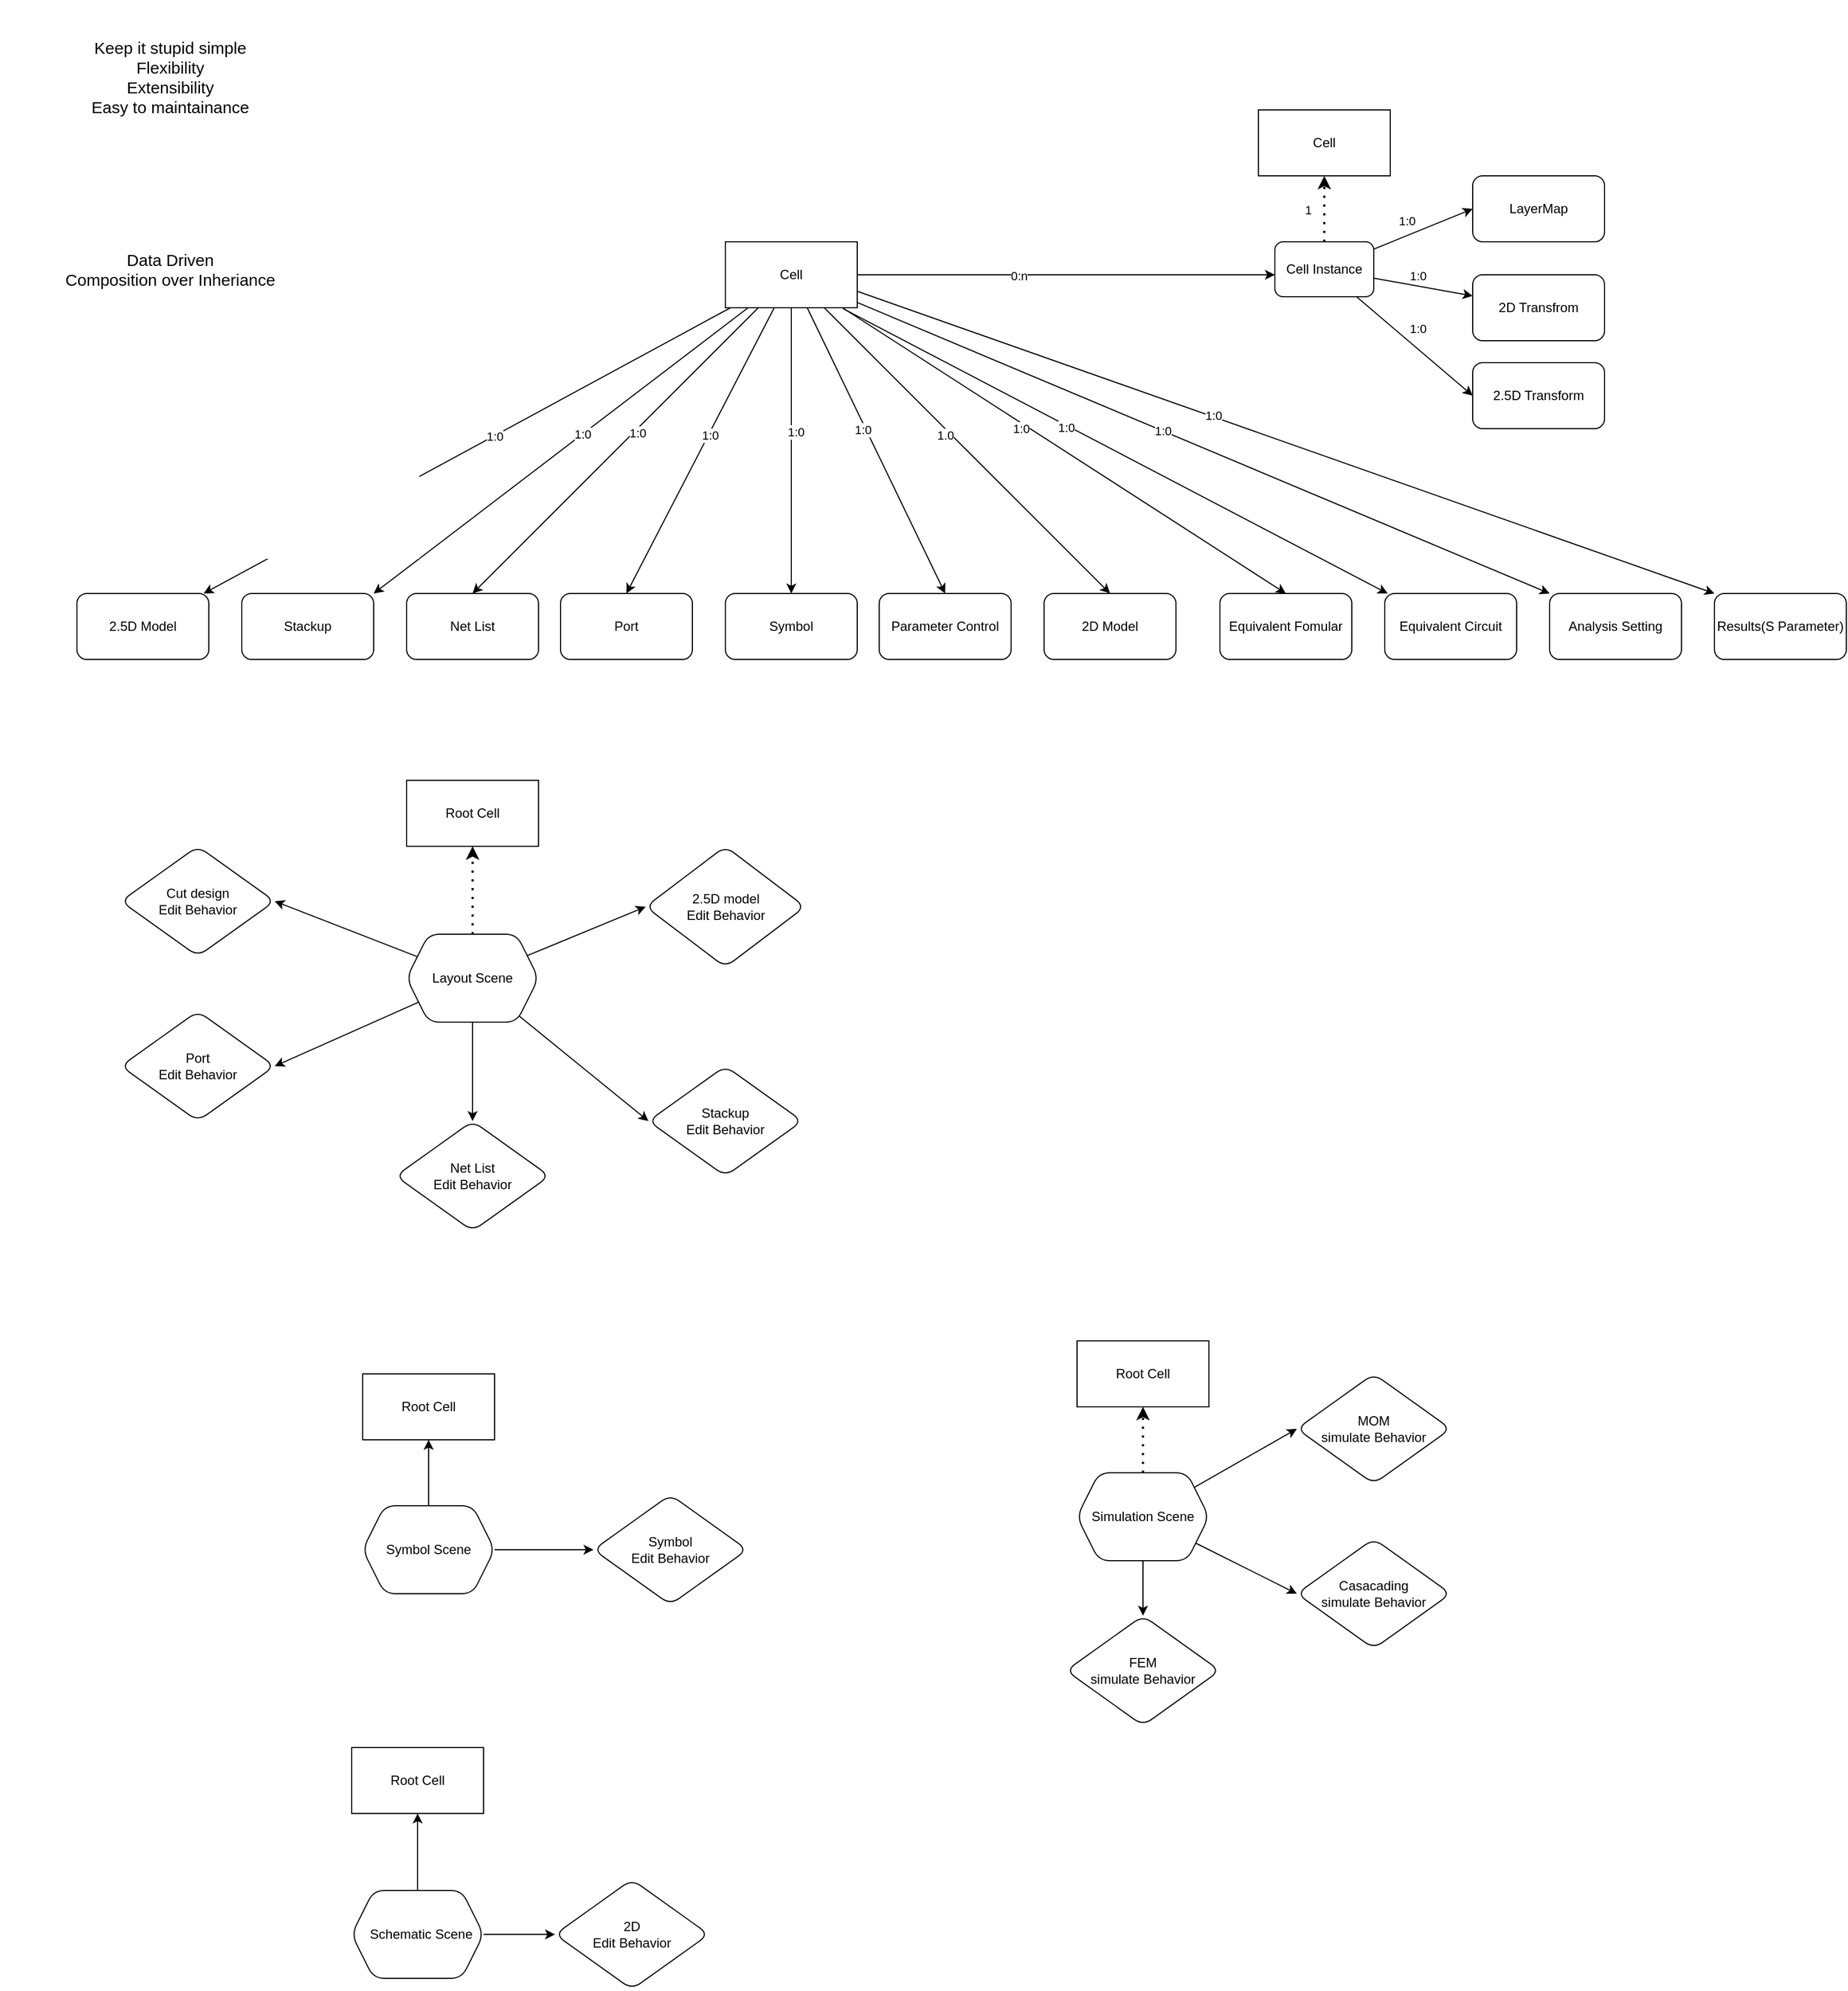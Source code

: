 <mxfile version="14.8.5" type="github">
  <diagram id="R2lEEEUBdFMjLlhIrx00" name="Page-1">
    <mxGraphModel dx="1550" dy="844" grid="1" gridSize="10" guides="1" tooltips="1" connect="1" arrows="1" fold="1" page="1" pageScale="1" pageWidth="850" pageHeight="1100" math="0" shadow="0" extFonts="Permanent Marker^https://fonts.googleapis.com/css?family=Permanent+Marker">
      <root>
        <mxCell id="0" />
        <mxCell id="1" parent="0" />
        <object label="" id="II4heR-R-PHSKxjckNO7-7">
          <mxCell style="edgeStyle=none;rounded=0;orthogonalLoop=1;jettySize=auto;html=1;" edge="1" parent="1" source="II4heR-R-PHSKxjckNO7-5" target="II4heR-R-PHSKxjckNO7-6">
            <mxGeometry relative="1" as="geometry">
              <Array as="points" />
            </mxGeometry>
          </mxCell>
        </object>
        <mxCell id="II4heR-R-PHSKxjckNO7-26" value="1:0" style="edgeLabel;html=1;align=center;verticalAlign=middle;resizable=0;points=[];" vertex="1" connectable="0" parent="II4heR-R-PHSKxjckNO7-7">
          <mxGeometry x="-0.105" relative="1" as="geometry">
            <mxPoint as="offset" />
          </mxGeometry>
        </mxCell>
        <mxCell id="II4heR-R-PHSKxjckNO7-17" style="edgeStyle=none;rounded=0;orthogonalLoop=1;jettySize=auto;html=1;entryX=1;entryY=0;entryDx=0;entryDy=0;" edge="1" parent="1" source="II4heR-R-PHSKxjckNO7-5" target="II4heR-R-PHSKxjckNO7-8">
          <mxGeometry relative="1" as="geometry" />
        </mxCell>
        <mxCell id="II4heR-R-PHSKxjckNO7-27" value="1:0" style="edgeLabel;html=1;align=center;verticalAlign=middle;resizable=0;points=[];" vertex="1" connectable="0" parent="II4heR-R-PHSKxjckNO7-17">
          <mxGeometry x="-0.115" relative="1" as="geometry">
            <mxPoint as="offset" />
          </mxGeometry>
        </mxCell>
        <mxCell id="II4heR-R-PHSKxjckNO7-18" style="edgeStyle=none;rounded=0;orthogonalLoop=1;jettySize=auto;html=1;entryX=0.5;entryY=0;entryDx=0;entryDy=0;" edge="1" parent="1" source="II4heR-R-PHSKxjckNO7-5" target="II4heR-R-PHSKxjckNO7-9">
          <mxGeometry relative="1" as="geometry" />
        </mxCell>
        <mxCell id="II4heR-R-PHSKxjckNO7-28" value="1:0" style="edgeLabel;html=1;align=center;verticalAlign=middle;resizable=0;points=[];" vertex="1" connectable="0" parent="II4heR-R-PHSKxjckNO7-18">
          <mxGeometry x="-0.138" y="3" relative="1" as="geometry">
            <mxPoint as="offset" />
          </mxGeometry>
        </mxCell>
        <mxCell id="II4heR-R-PHSKxjckNO7-19" style="edgeStyle=none;rounded=0;orthogonalLoop=1;jettySize=auto;html=1;entryX=0.5;entryY=0;entryDx=0;entryDy=0;" edge="1" parent="1" source="II4heR-R-PHSKxjckNO7-5" target="II4heR-R-PHSKxjckNO7-10">
          <mxGeometry relative="1" as="geometry" />
        </mxCell>
        <mxCell id="II4heR-R-PHSKxjckNO7-29" value="1:0" style="edgeLabel;html=1;align=center;verticalAlign=middle;resizable=0;points=[];" vertex="1" connectable="0" parent="II4heR-R-PHSKxjckNO7-19">
          <mxGeometry x="-0.111" y="1" relative="1" as="geometry">
            <mxPoint as="offset" />
          </mxGeometry>
        </mxCell>
        <mxCell id="II4heR-R-PHSKxjckNO7-20" style="edgeStyle=none;rounded=0;orthogonalLoop=1;jettySize=auto;html=1;entryX=0.5;entryY=0;entryDx=0;entryDy=0;" edge="1" parent="1" source="II4heR-R-PHSKxjckNO7-5" target="II4heR-R-PHSKxjckNO7-11">
          <mxGeometry relative="1" as="geometry" />
        </mxCell>
        <mxCell id="II4heR-R-PHSKxjckNO7-30" value="1:0" style="edgeLabel;html=1;align=center;verticalAlign=middle;resizable=0;points=[];" vertex="1" connectable="0" parent="II4heR-R-PHSKxjckNO7-20">
          <mxGeometry x="-0.129" y="4" relative="1" as="geometry">
            <mxPoint as="offset" />
          </mxGeometry>
        </mxCell>
        <mxCell id="II4heR-R-PHSKxjckNO7-21" style="edgeStyle=none;rounded=0;orthogonalLoop=1;jettySize=auto;html=1;entryX=0.5;entryY=0;entryDx=0;entryDy=0;" edge="1" parent="1" source="II4heR-R-PHSKxjckNO7-5" target="II4heR-R-PHSKxjckNO7-12">
          <mxGeometry relative="1" as="geometry" />
        </mxCell>
        <mxCell id="II4heR-R-PHSKxjckNO7-31" value="1:0" style="edgeLabel;html=1;align=center;verticalAlign=middle;resizable=0;points=[];" vertex="1" connectable="0" parent="II4heR-R-PHSKxjckNO7-21">
          <mxGeometry x="-0.154" y="-3" relative="1" as="geometry">
            <mxPoint as="offset" />
          </mxGeometry>
        </mxCell>
        <mxCell id="II4heR-R-PHSKxjckNO7-22" style="edgeStyle=none;rounded=0;orthogonalLoop=1;jettySize=auto;html=1;entryX=0.5;entryY=0;entryDx=0;entryDy=0;" edge="1" parent="1" source="II4heR-R-PHSKxjckNO7-5" target="II4heR-R-PHSKxjckNO7-14">
          <mxGeometry relative="1" as="geometry" />
        </mxCell>
        <mxCell id="II4heR-R-PHSKxjckNO7-32" value="1:0" style="edgeLabel;html=1;align=center;verticalAlign=middle;resizable=0;points=[];" vertex="1" connectable="0" parent="II4heR-R-PHSKxjckNO7-22">
          <mxGeometry x="-0.204" y="-3" relative="1" as="geometry">
            <mxPoint x="3" y="4" as="offset" />
          </mxGeometry>
        </mxCell>
        <mxCell id="II4heR-R-PHSKxjckNO7-23" style="edgeStyle=none;rounded=0;orthogonalLoop=1;jettySize=auto;html=1;exitX=0.893;exitY=1.013;exitDx=0;exitDy=0;exitPerimeter=0;" edge="1" parent="1" source="II4heR-R-PHSKxjckNO7-5" target="II4heR-R-PHSKxjckNO7-15">
          <mxGeometry relative="1" as="geometry" />
        </mxCell>
        <mxCell id="II4heR-R-PHSKxjckNO7-33" value="1:0" style="edgeLabel;html=1;align=center;verticalAlign=middle;resizable=0;points=[];" vertex="1" connectable="0" parent="II4heR-R-PHSKxjckNO7-23">
          <mxGeometry x="-0.177" y="-2" relative="1" as="geometry">
            <mxPoint as="offset" />
          </mxGeometry>
        </mxCell>
        <mxCell id="II4heR-R-PHSKxjckNO7-24" style="edgeStyle=none;rounded=0;orthogonalLoop=1;jettySize=auto;html=1;entryX=0;entryY=0;entryDx=0;entryDy=0;exitX=1;exitY=0.75;exitDx=0;exitDy=0;" edge="1" parent="1" source="II4heR-R-PHSKxjckNO7-5" target="II4heR-R-PHSKxjckNO7-16">
          <mxGeometry relative="1" as="geometry" />
        </mxCell>
        <mxCell id="II4heR-R-PHSKxjckNO7-34" value="1:0" style="edgeLabel;html=1;align=center;verticalAlign=middle;resizable=0;points=[];" vertex="1" connectable="0" parent="II4heR-R-PHSKxjckNO7-24">
          <mxGeometry x="-0.163" y="3" relative="1" as="geometry">
            <mxPoint x="-4" y="1" as="offset" />
          </mxGeometry>
        </mxCell>
        <mxCell id="II4heR-R-PHSKxjckNO7-25" style="edgeStyle=none;rounded=0;orthogonalLoop=1;jettySize=auto;html=1;" edge="1" parent="1" source="II4heR-R-PHSKxjckNO7-5">
          <mxGeometry relative="1" as="geometry">
            <mxPoint x="1190" y="260" as="targetPoint" />
            <Array as="points">
              <mxPoint x="920" y="260" />
            </Array>
          </mxGeometry>
        </mxCell>
        <mxCell id="II4heR-R-PHSKxjckNO7-35" value="0:n" style="edgeLabel;html=1;align=center;verticalAlign=middle;resizable=0;points=[];" vertex="1" connectable="0" parent="II4heR-R-PHSKxjckNO7-25">
          <mxGeometry x="-0.229" y="-1" relative="1" as="geometry">
            <mxPoint as="offset" />
          </mxGeometry>
        </mxCell>
        <mxCell id="II4heR-R-PHSKxjckNO7-38" style="edgeStyle=none;rounded=0;orthogonalLoop=1;jettySize=auto;html=1;entryX=0.5;entryY=0;entryDx=0;entryDy=0;" edge="1" parent="1" source="II4heR-R-PHSKxjckNO7-5" target="II4heR-R-PHSKxjckNO7-36">
          <mxGeometry relative="1" as="geometry" />
        </mxCell>
        <mxCell id="II4heR-R-PHSKxjckNO7-39" value="1.0" style="edgeLabel;html=1;align=center;verticalAlign=middle;resizable=0;points=[];" vertex="1" connectable="0" parent="II4heR-R-PHSKxjckNO7-38">
          <mxGeometry x="-0.091" y="3" relative="1" as="geometry">
            <mxPoint x="-10" as="offset" />
          </mxGeometry>
        </mxCell>
        <mxCell id="II4heR-R-PHSKxjckNO7-47" style="edgeStyle=none;rounded=0;orthogonalLoop=1;jettySize=auto;html=1;entryX=0;entryY=0;entryDx=0;entryDy=0;" edge="1" parent="1" source="II4heR-R-PHSKxjckNO7-5" target="II4heR-R-PHSKxjckNO7-46">
          <mxGeometry relative="1" as="geometry" />
        </mxCell>
        <mxCell id="II4heR-R-PHSKxjckNO7-89" value="1:0" style="edgeLabel;html=1;align=center;verticalAlign=middle;resizable=0;points=[];" vertex="1" connectable="0" parent="II4heR-R-PHSKxjckNO7-47">
          <mxGeometry x="-0.117" relative="1" as="geometry">
            <mxPoint as="offset" />
          </mxGeometry>
        </mxCell>
        <mxCell id="II4heR-R-PHSKxjckNO7-5" value="Cell" style="rounded=0;whiteSpace=wrap;html=1;" vertex="1" parent="1">
          <mxGeometry x="690" y="230" width="120" height="60" as="geometry" />
        </mxCell>
        <mxCell id="II4heR-R-PHSKxjckNO7-6" value="2.5D Model" style="rounded=1;whiteSpace=wrap;html=1;sketch=0;shadow=0;" vertex="1" parent="1">
          <mxGeometry x="100" y="550" width="120" height="60" as="geometry" />
        </mxCell>
        <mxCell id="II4heR-R-PHSKxjckNO7-8" value="Stackup" style="rounded=1;whiteSpace=wrap;html=1;" vertex="1" parent="1">
          <mxGeometry x="250" y="550" width="120" height="60" as="geometry" />
        </mxCell>
        <mxCell id="II4heR-R-PHSKxjckNO7-9" value="Net List" style="rounded=1;whiteSpace=wrap;html=1;" vertex="1" parent="1">
          <mxGeometry x="400" y="550" width="120" height="60" as="geometry" />
        </mxCell>
        <mxCell id="II4heR-R-PHSKxjckNO7-10" value="Port" style="rounded=1;whiteSpace=wrap;html=1;" vertex="1" parent="1">
          <mxGeometry x="540" y="550" width="120" height="60" as="geometry" />
        </mxCell>
        <mxCell id="II4heR-R-PHSKxjckNO7-11" value="Symbol" style="rounded=1;whiteSpace=wrap;html=1;" vertex="1" parent="1">
          <mxGeometry x="690" y="550" width="120" height="60" as="geometry" />
        </mxCell>
        <mxCell id="II4heR-R-PHSKxjckNO7-12" value="Parameter Control" style="rounded=1;whiteSpace=wrap;html=1;" vertex="1" parent="1">
          <mxGeometry x="830" y="550" width="120" height="60" as="geometry" />
        </mxCell>
        <mxCell id="II4heR-R-PHSKxjckNO7-37" style="edgeStyle=none;rounded=0;orthogonalLoop=1;jettySize=auto;html=1;exitX=1;exitY=0.5;exitDx=0;exitDy=0;" edge="1" parent="1" source="II4heR-R-PHSKxjckNO7-14">
          <mxGeometry relative="1" as="geometry">
            <mxPoint x="1250" y="580" as="targetPoint" />
          </mxGeometry>
        </mxCell>
        <mxCell id="II4heR-R-PHSKxjckNO7-14" value="Equivalent Fomular" style="rounded=1;whiteSpace=wrap;html=1;" vertex="1" parent="1">
          <mxGeometry x="1140" y="550" width="120" height="60" as="geometry" />
        </mxCell>
        <mxCell id="II4heR-R-PHSKxjckNO7-15" value="Equivalent Circuit" style="rounded=1;whiteSpace=wrap;html=1;" vertex="1" parent="1">
          <mxGeometry x="1290" y="550" width="120" height="60" as="geometry" />
        </mxCell>
        <mxCell id="II4heR-R-PHSKxjckNO7-16" value="Results(S Parameter)" style="rounded=1;whiteSpace=wrap;html=1;" vertex="1" parent="1">
          <mxGeometry x="1590" y="550" width="120" height="60" as="geometry" />
        </mxCell>
        <mxCell id="II4heR-R-PHSKxjckNO7-36" value="2D Model" style="rounded=1;whiteSpace=wrap;html=1;" vertex="1" parent="1">
          <mxGeometry x="980" y="550" width="120" height="60" as="geometry" />
        </mxCell>
        <mxCell id="II4heR-R-PHSKxjckNO7-51" style="edgeStyle=none;rounded=0;orthogonalLoop=1;jettySize=auto;html=1;entryX=0.5;entryY=1;entryDx=0;entryDy=0;exitX=0.5;exitY=0;exitDx=0;exitDy=0;dashed=1;dashPattern=1 3;strokeWidth=2" edge="1" parent="1" source="II4heR-R-PHSKxjckNO7-59" target="II4heR-R-PHSKxjckNO7-45">
          <mxGeometry relative="1" as="geometry">
            <mxPoint x="507" y="860" as="sourcePoint" />
          </mxGeometry>
        </mxCell>
        <mxCell id="II4heR-R-PHSKxjckNO7-52" style="edgeStyle=none;rounded=0;orthogonalLoop=1;jettySize=auto;html=1;entryX=0.5;entryY=1;entryDx=0;entryDy=0;exitX=0.5;exitY=0;exitDx=0;exitDy=0;" edge="1" parent="1" source="II4heR-R-PHSKxjckNO7-64" target="II4heR-R-PHSKxjckNO7-48">
          <mxGeometry relative="1" as="geometry">
            <mxPoint x="460" y="1770" as="sourcePoint" />
          </mxGeometry>
        </mxCell>
        <mxCell id="II4heR-R-PHSKxjckNO7-53" style="edgeStyle=none;rounded=0;orthogonalLoop=1;jettySize=auto;html=1;entryX=0.5;entryY=1;entryDx=0;entryDy=0;" edge="1" parent="1" source="II4heR-R-PHSKxjckNO7-76" target="II4heR-R-PHSKxjckNO7-49">
          <mxGeometry relative="1" as="geometry">
            <mxPoint x="470" y="1420" as="sourcePoint" />
          </mxGeometry>
        </mxCell>
        <mxCell id="II4heR-R-PHSKxjckNO7-45" value="Root Cell" style="rounded=0;whiteSpace=wrap;html=1;" vertex="1" parent="1">
          <mxGeometry x="400" y="720" width="120" height="60" as="geometry" />
        </mxCell>
        <mxCell id="II4heR-R-PHSKxjckNO7-46" value="Analysis Setting" style="rounded=1;whiteSpace=wrap;html=1;" vertex="1" parent="1">
          <mxGeometry x="1440" y="550" width="120" height="60" as="geometry" />
        </mxCell>
        <mxCell id="II4heR-R-PHSKxjckNO7-48" value="Root Cell" style="rounded=0;whiteSpace=wrap;html=1;" vertex="1" parent="1">
          <mxGeometry x="350" y="1600" width="120" height="60" as="geometry" />
        </mxCell>
        <mxCell id="II4heR-R-PHSKxjckNO7-49" value="Root Cell" style="rounded=0;whiteSpace=wrap;html=1;" vertex="1" parent="1">
          <mxGeometry x="360" y="1260" width="120" height="60" as="geometry" />
        </mxCell>
        <mxCell id="II4heR-R-PHSKxjckNO7-50" value="Root Cell" style="rounded=0;whiteSpace=wrap;html=1;" vertex="1" parent="1">
          <mxGeometry x="1010" y="1230" width="120" height="60" as="geometry" />
        </mxCell>
        <mxCell id="II4heR-R-PHSKxjckNO7-80" style="edgeStyle=none;rounded=0;orthogonalLoop=1;jettySize=auto;html=1;entryX=1;entryY=0.5;entryDx=0;entryDy=0;" edge="1" parent="1" source="II4heR-R-PHSKxjckNO7-59" target="II4heR-R-PHSKxjckNO7-62">
          <mxGeometry relative="1" as="geometry" />
        </mxCell>
        <mxCell id="II4heR-R-PHSKxjckNO7-81" style="edgeStyle=none;rounded=0;orthogonalLoop=1;jettySize=auto;html=1;entryX=1;entryY=0.5;entryDx=0;entryDy=0;" edge="1" parent="1" source="II4heR-R-PHSKxjckNO7-59" target="II4heR-R-PHSKxjckNO7-79">
          <mxGeometry relative="1" as="geometry" />
        </mxCell>
        <mxCell id="II4heR-R-PHSKxjckNO7-82" style="edgeStyle=none;rounded=0;orthogonalLoop=1;jettySize=auto;html=1;entryX=0;entryY=0.5;entryDx=0;entryDy=0;" edge="1" parent="1" source="II4heR-R-PHSKxjckNO7-59" target="II4heR-R-PHSKxjckNO7-60">
          <mxGeometry relative="1" as="geometry" />
        </mxCell>
        <mxCell id="II4heR-R-PHSKxjckNO7-83" style="edgeStyle=none;rounded=0;orthogonalLoop=1;jettySize=auto;html=1;entryX=0;entryY=0.5;entryDx=0;entryDy=0;" edge="1" parent="1" source="II4heR-R-PHSKxjckNO7-59" target="II4heR-R-PHSKxjckNO7-61">
          <mxGeometry relative="1" as="geometry" />
        </mxCell>
        <mxCell id="II4heR-R-PHSKxjckNO7-84" style="edgeStyle=none;rounded=0;orthogonalLoop=1;jettySize=auto;html=1;" edge="1" parent="1" source="II4heR-R-PHSKxjckNO7-59" target="II4heR-R-PHSKxjckNO7-63">
          <mxGeometry relative="1" as="geometry" />
        </mxCell>
        <mxCell id="II4heR-R-PHSKxjckNO7-59" value="Layout Scene" style="shape=hexagon;perimeter=hexagonPerimeter2;whiteSpace=wrap;html=1;fixedSize=1;rounded=1;shadow=0;sketch=0;" vertex="1" parent="1">
          <mxGeometry x="400" y="860" width="120" height="80" as="geometry" />
        </mxCell>
        <mxCell id="II4heR-R-PHSKxjckNO7-60" value="2.5D model&lt;br&gt;Edit Behavior" style="rhombus;whiteSpace=wrap;html=1;rounded=1;shadow=0;sketch=0;" vertex="1" parent="1">
          <mxGeometry x="617.5" y="780" width="145" height="110" as="geometry" />
        </mxCell>
        <mxCell id="II4heR-R-PHSKxjckNO7-61" value="Stackup&lt;br&gt;Edit Behavior" style="rhombus;whiteSpace=wrap;html=1;rounded=1;shadow=0;sketch=0;" vertex="1" parent="1">
          <mxGeometry x="620" y="980" width="140" height="100" as="geometry" />
        </mxCell>
        <mxCell id="II4heR-R-PHSKxjckNO7-62" value="Cut design&lt;br&gt;Edit Behavior" style="rhombus;whiteSpace=wrap;html=1;rounded=1;shadow=0;sketch=0;" vertex="1" parent="1">
          <mxGeometry x="140" y="780" width="140" height="100" as="geometry" />
        </mxCell>
        <mxCell id="II4heR-R-PHSKxjckNO7-63" value="Net List&lt;br&gt;Edit Behavior" style="rhombus;whiteSpace=wrap;html=1;rounded=1;shadow=0;sketch=0;" vertex="1" parent="1">
          <mxGeometry x="390" y="1030" width="140" height="100" as="geometry" />
        </mxCell>
        <mxCell id="II4heR-R-PHSKxjckNO7-91" style="edgeStyle=none;rounded=0;orthogonalLoop=1;jettySize=auto;html=1;entryX=0;entryY=0.5;entryDx=0;entryDy=0;" edge="1" parent="1" source="II4heR-R-PHSKxjckNO7-64" target="II4heR-R-PHSKxjckNO7-90">
          <mxGeometry relative="1" as="geometry" />
        </mxCell>
        <mxCell id="II4heR-R-PHSKxjckNO7-64" value="&amp;nbsp; Schematic Scene" style="shape=hexagon;perimeter=hexagonPerimeter2;whiteSpace=wrap;html=1;fixedSize=1;rounded=1;shadow=0;sketch=0;" vertex="1" parent="1">
          <mxGeometry x="350" y="1730" width="120" height="80" as="geometry" />
        </mxCell>
        <mxCell id="II4heR-R-PHSKxjckNO7-68" style="edgeStyle=none;rounded=0;orthogonalLoop=1;jettySize=auto;html=1;dashed=1;dashPattern=1 3;strokeWidth=2" edge="1" parent="1" source="II4heR-R-PHSKxjckNO7-65" target="II4heR-R-PHSKxjckNO7-66">
          <mxGeometry relative="1" as="geometry" />
        </mxCell>
        <mxCell id="II4heR-R-PHSKxjckNO7-85" value="1" style="edgeLabel;html=1;align=center;verticalAlign=middle;resizable=0;points=[];" vertex="1" connectable="0" parent="II4heR-R-PHSKxjckNO7-68">
          <mxGeometry x="0.32" y="2" relative="1" as="geometry">
            <mxPoint x="-13" y="10" as="offset" />
          </mxGeometry>
        </mxCell>
        <mxCell id="II4heR-R-PHSKxjckNO7-73" style="edgeStyle=none;rounded=0;orthogonalLoop=1;jettySize=auto;html=1;entryX=0;entryY=0.5;entryDx=0;entryDy=0;" edge="1" parent="1" source="II4heR-R-PHSKxjckNO7-65" target="II4heR-R-PHSKxjckNO7-70">
          <mxGeometry relative="1" as="geometry" />
        </mxCell>
        <mxCell id="II4heR-R-PHSKxjckNO7-86" value="1:0" style="edgeLabel;html=1;align=center;verticalAlign=middle;resizable=0;points=[];" vertex="1" connectable="0" parent="II4heR-R-PHSKxjckNO7-73">
          <mxGeometry x="0.37" y="-1" relative="1" as="geometry">
            <mxPoint x="-32" y="-2" as="offset" />
          </mxGeometry>
        </mxCell>
        <mxCell id="II4heR-R-PHSKxjckNO7-74" style="edgeStyle=none;rounded=0;orthogonalLoop=1;jettySize=auto;html=1;" edge="1" parent="1" source="II4heR-R-PHSKxjckNO7-65" target="II4heR-R-PHSKxjckNO7-71">
          <mxGeometry relative="1" as="geometry" />
        </mxCell>
        <mxCell id="II4heR-R-PHSKxjckNO7-87" value="1:0" style="edgeLabel;html=1;align=center;verticalAlign=middle;resizable=0;points=[];" vertex="1" connectable="0" parent="II4heR-R-PHSKxjckNO7-74">
          <mxGeometry x="-0.345" y="3" relative="1" as="geometry">
            <mxPoint x="10" y="-5" as="offset" />
          </mxGeometry>
        </mxCell>
        <mxCell id="II4heR-R-PHSKxjckNO7-75" style="edgeStyle=none;rounded=0;orthogonalLoop=1;jettySize=auto;html=1;entryX=0;entryY=0.5;entryDx=0;entryDy=0;" edge="1" parent="1" source="II4heR-R-PHSKxjckNO7-65" target="II4heR-R-PHSKxjckNO7-72">
          <mxGeometry relative="1" as="geometry" />
        </mxCell>
        <mxCell id="II4heR-R-PHSKxjckNO7-88" value="1:0" style="edgeLabel;html=1;align=center;verticalAlign=middle;resizable=0;points=[];" vertex="1" connectable="0" parent="II4heR-R-PHSKxjckNO7-75">
          <mxGeometry x="-0.3" y="4" relative="1" as="geometry">
            <mxPoint x="16" as="offset" />
          </mxGeometry>
        </mxCell>
        <mxCell id="II4heR-R-PHSKxjckNO7-65" value="Cell Instance" style="rounded=1;whiteSpace=wrap;html=1;shadow=0;sketch=0;" vertex="1" parent="1">
          <mxGeometry x="1190" y="230" width="90" height="50" as="geometry" />
        </mxCell>
        <mxCell id="II4heR-R-PHSKxjckNO7-66" value="Cell" style="rounded=0;whiteSpace=wrap;html=1;shadow=0;sketch=0;" vertex="1" parent="1">
          <mxGeometry x="1175" y="110" width="120" height="60" as="geometry" />
        </mxCell>
        <mxCell id="II4heR-R-PHSKxjckNO7-70" value="LayerMap" style="rounded=1;whiteSpace=wrap;html=1;shadow=0;sketch=0;" vertex="1" parent="1">
          <mxGeometry x="1370" y="170" width="120" height="60" as="geometry" />
        </mxCell>
        <mxCell id="II4heR-R-PHSKxjckNO7-71" value="2D Transfrom" style="rounded=1;whiteSpace=wrap;html=1;shadow=0;sketch=0;" vertex="1" parent="1">
          <mxGeometry x="1370" y="260" width="120" height="60" as="geometry" />
        </mxCell>
        <mxCell id="II4heR-R-PHSKxjckNO7-72" value="2.5D Transform" style="rounded=1;whiteSpace=wrap;html=1;shadow=0;sketch=0;" vertex="1" parent="1">
          <mxGeometry x="1370" y="340" width="120" height="60" as="geometry" />
        </mxCell>
        <mxCell id="II4heR-R-PHSKxjckNO7-93" style="edgeStyle=none;rounded=0;orthogonalLoop=1;jettySize=auto;html=1;entryX=0;entryY=0.5;entryDx=0;entryDy=0;" edge="1" parent="1" source="II4heR-R-PHSKxjckNO7-76" target="II4heR-R-PHSKxjckNO7-92">
          <mxGeometry relative="1" as="geometry" />
        </mxCell>
        <mxCell id="II4heR-R-PHSKxjckNO7-76" value="Symbol Scene" style="shape=hexagon;perimeter=hexagonPerimeter2;whiteSpace=wrap;html=1;fixedSize=1;rounded=1;shadow=0;sketch=0;" vertex="1" parent="1">
          <mxGeometry x="360" y="1380" width="120" height="80" as="geometry" />
        </mxCell>
        <mxCell id="II4heR-R-PHSKxjckNO7-94" style="edgeStyle=none;rounded=0;orthogonalLoop=1;jettySize=auto;html=1;entryX=0.5;entryY=1;entryDx=0;entryDy=0;dashed=1;dashPattern=1 3;strokeWidth=2" edge="1" parent="1" source="II4heR-R-PHSKxjckNO7-77" target="II4heR-R-PHSKxjckNO7-50">
          <mxGeometry relative="1" as="geometry" />
        </mxCell>
        <mxCell id="II4heR-R-PHSKxjckNO7-97" style="edgeStyle=none;rounded=0;orthogonalLoop=1;jettySize=auto;html=1;entryX=0;entryY=0.5;entryDx=0;entryDy=0;" edge="1" parent="1" source="II4heR-R-PHSKxjckNO7-77" target="II4heR-R-PHSKxjckNO7-95">
          <mxGeometry relative="1" as="geometry" />
        </mxCell>
        <mxCell id="II4heR-R-PHSKxjckNO7-98" style="edgeStyle=none;rounded=0;orthogonalLoop=1;jettySize=auto;html=1;entryX=0;entryY=0.5;entryDx=0;entryDy=0;" edge="1" parent="1" source="II4heR-R-PHSKxjckNO7-77" target="II4heR-R-PHSKxjckNO7-96">
          <mxGeometry relative="1" as="geometry" />
        </mxCell>
        <mxCell id="II4heR-R-PHSKxjckNO7-100" style="edgeStyle=none;rounded=0;orthogonalLoop=1;jettySize=auto;html=1;entryX=0.5;entryY=0;entryDx=0;entryDy=0;" edge="1" parent="1" source="II4heR-R-PHSKxjckNO7-77" target="II4heR-R-PHSKxjckNO7-99">
          <mxGeometry relative="1" as="geometry" />
        </mxCell>
        <mxCell id="II4heR-R-PHSKxjckNO7-77" value="Simulation Scene" style="shape=hexagon;perimeter=hexagonPerimeter2;whiteSpace=wrap;html=1;fixedSize=1;rounded=1;shadow=0;sketch=0;" vertex="1" parent="1">
          <mxGeometry x="1010" y="1350" width="120" height="80" as="geometry" />
        </mxCell>
        <mxCell id="II4heR-R-PHSKxjckNO7-79" value="Port&lt;br&gt;Edit Behavior" style="rhombus;whiteSpace=wrap;html=1;rounded=1;shadow=0;sketch=0;" vertex="1" parent="1">
          <mxGeometry x="140" y="930" width="140" height="100" as="geometry" />
        </mxCell>
        <mxCell id="II4heR-R-PHSKxjckNO7-90" value="2D&lt;br&gt;Edit Behavior" style="rhombus;whiteSpace=wrap;html=1;rounded=1;shadow=0;sketch=0;" vertex="1" parent="1">
          <mxGeometry x="535" y="1720" width="140" height="100" as="geometry" />
        </mxCell>
        <mxCell id="II4heR-R-PHSKxjckNO7-92" value="Symbol&lt;br&gt;Edit Behavior" style="rhombus;whiteSpace=wrap;html=1;rounded=1;shadow=0;sketch=0;" vertex="1" parent="1">
          <mxGeometry x="570" y="1370" width="140" height="100" as="geometry" />
        </mxCell>
        <mxCell id="II4heR-R-PHSKxjckNO7-95" value="MOM&lt;br&gt;simulate Behavior" style="rhombus;whiteSpace=wrap;html=1;rounded=1;shadow=0;sketch=0;" vertex="1" parent="1">
          <mxGeometry x="1210" y="1260" width="140" height="100" as="geometry" />
        </mxCell>
        <mxCell id="II4heR-R-PHSKxjckNO7-96" value="Casacading&lt;br&gt;simulate Behavior" style="rhombus;whiteSpace=wrap;html=1;rounded=1;shadow=0;sketch=0;" vertex="1" parent="1">
          <mxGeometry x="1210" y="1410" width="140" height="100" as="geometry" />
        </mxCell>
        <mxCell id="II4heR-R-PHSKxjckNO7-99" value="FEM&lt;br&gt;simulate Behavior" style="rhombus;whiteSpace=wrap;html=1;rounded=1;shadow=0;sketch=0;" vertex="1" parent="1">
          <mxGeometry x="1000" y="1480" width="140" height="100" as="geometry" />
        </mxCell>
        <mxCell id="II4heR-R-PHSKxjckNO7-101" value="&lt;font style=&quot;font-size: 15px&quot;&gt;Keep it stupid simple&lt;br&gt;Flexibility&lt;br&gt;Extensibility&lt;br&gt;Easy to maintainance&lt;/font&gt;" style="text;html=1;strokeColor=none;fillColor=none;align=center;verticalAlign=middle;whiteSpace=wrap;rounded=0;shadow=0;sketch=0;" vertex="1" parent="1">
          <mxGeometry x="30" y="10" width="310" height="140" as="geometry" />
        </mxCell>
        <mxCell id="II4heR-R-PHSKxjckNO7-102" value="&lt;font style=&quot;font-size: 15px&quot;&gt;Data Driven&lt;br&gt;Composition over Inheriance&lt;/font&gt;" style="text;html=1;strokeColor=none;fillColor=none;align=center;verticalAlign=middle;whiteSpace=wrap;rounded=0;shadow=0;sketch=0;" vertex="1" parent="1">
          <mxGeometry x="30" y="185" width="310" height="140" as="geometry" />
        </mxCell>
      </root>
    </mxGraphModel>
  </diagram>
</mxfile>

